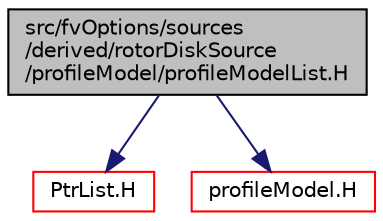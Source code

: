 digraph "src/fvOptions/sources/derived/rotorDiskSource/profileModel/profileModelList.H"
{
  bgcolor="transparent";
  edge [fontname="Helvetica",fontsize="10",labelfontname="Helvetica",labelfontsize="10"];
  node [fontname="Helvetica",fontsize="10",shape=record];
  Node1 [label="src/fvOptions/sources\l/derived/rotorDiskSource\l/profileModel/profileModelList.H",height=0.2,width=0.4,color="black", fillcolor="grey75", style="filled", fontcolor="black"];
  Node1 -> Node2 [color="midnightblue",fontsize="10",style="solid",fontname="Helvetica"];
  Node2 [label="PtrList.H",height=0.2,width=0.4,color="red",URL="$a07836.html"];
  Node1 -> Node3 [color="midnightblue",fontsize="10",style="solid",fontname="Helvetica"];
  Node3 [label="profileModel.H",height=0.2,width=0.4,color="red",URL="$a06459.html"];
}
